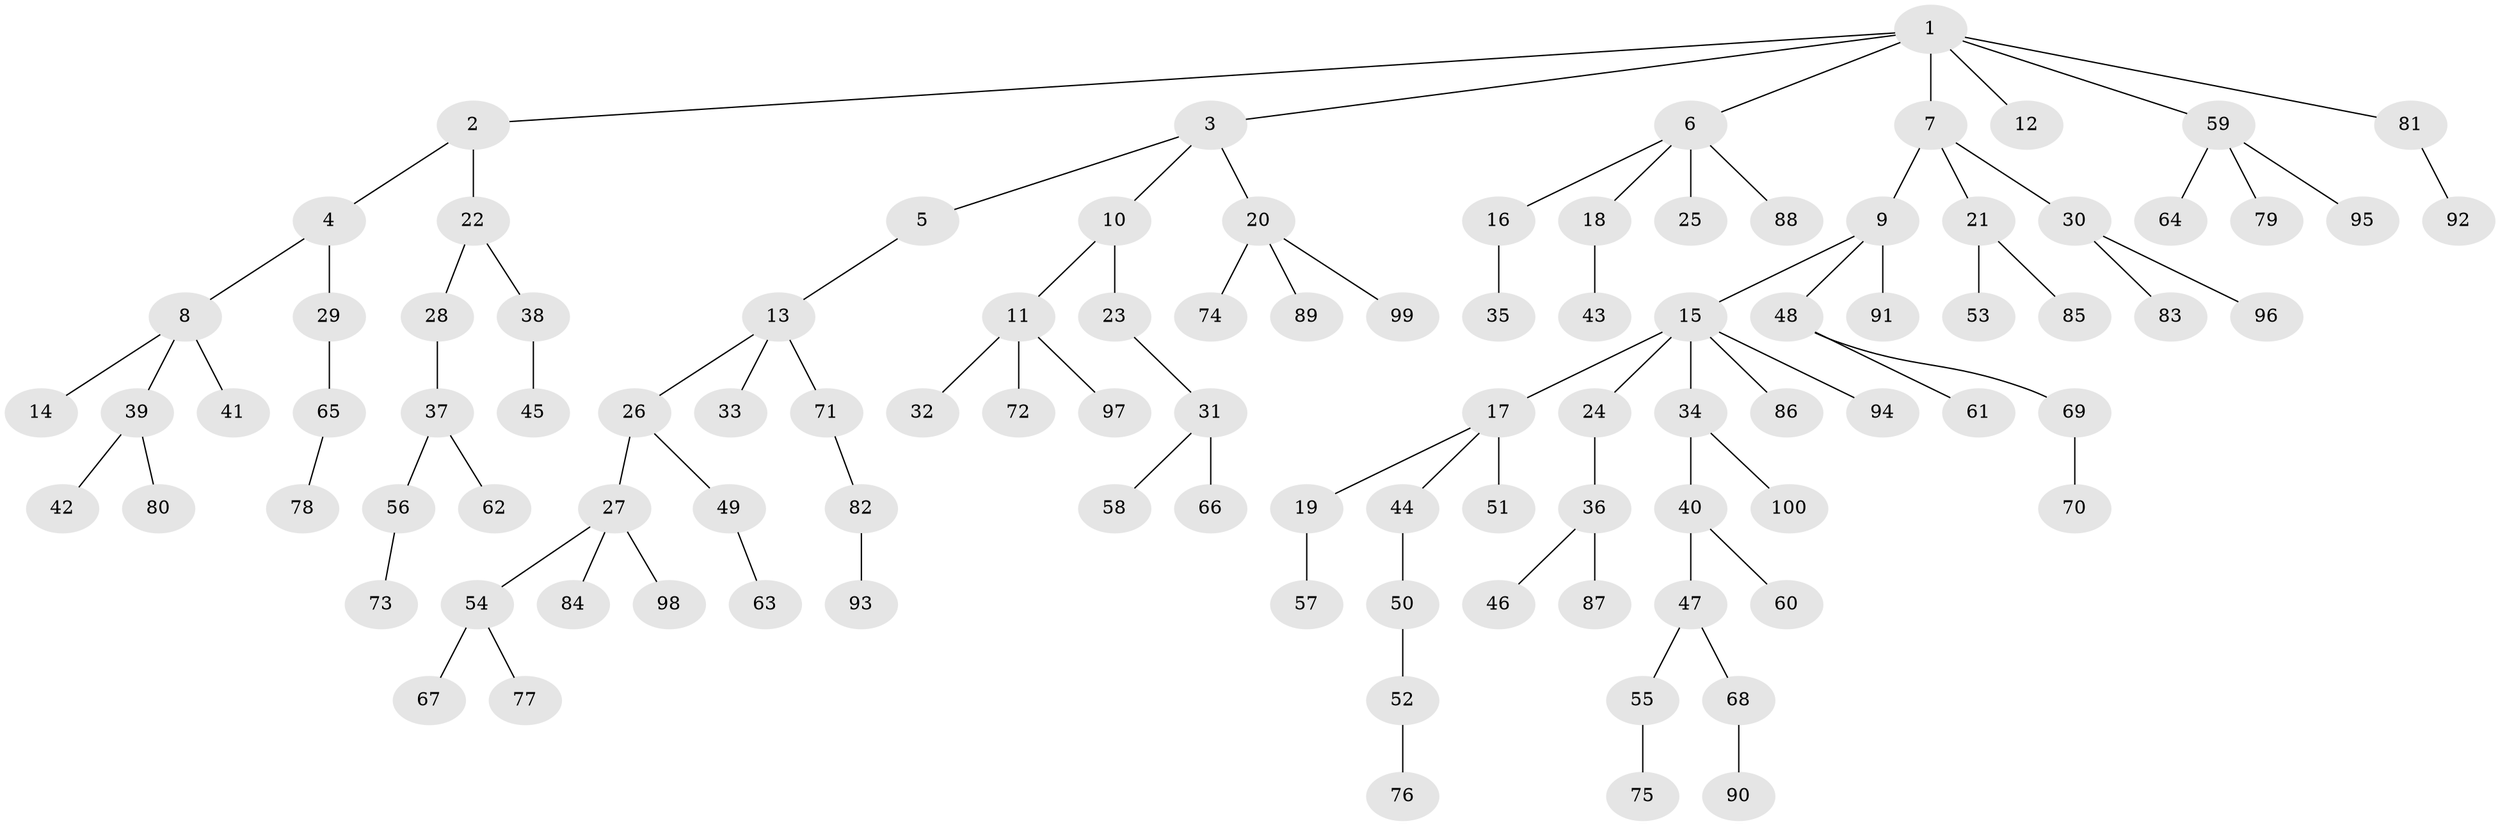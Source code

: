 // coarse degree distribution, {11: 0.025, 4: 0.05, 3: 0.125, 7: 0.025, 1: 0.625, 2: 0.15}
// Generated by graph-tools (version 1.1) at 2025/19/03/04/25 18:19:09]
// undirected, 100 vertices, 99 edges
graph export_dot {
graph [start="1"]
  node [color=gray90,style=filled];
  1;
  2;
  3;
  4;
  5;
  6;
  7;
  8;
  9;
  10;
  11;
  12;
  13;
  14;
  15;
  16;
  17;
  18;
  19;
  20;
  21;
  22;
  23;
  24;
  25;
  26;
  27;
  28;
  29;
  30;
  31;
  32;
  33;
  34;
  35;
  36;
  37;
  38;
  39;
  40;
  41;
  42;
  43;
  44;
  45;
  46;
  47;
  48;
  49;
  50;
  51;
  52;
  53;
  54;
  55;
  56;
  57;
  58;
  59;
  60;
  61;
  62;
  63;
  64;
  65;
  66;
  67;
  68;
  69;
  70;
  71;
  72;
  73;
  74;
  75;
  76;
  77;
  78;
  79;
  80;
  81;
  82;
  83;
  84;
  85;
  86;
  87;
  88;
  89;
  90;
  91;
  92;
  93;
  94;
  95;
  96;
  97;
  98;
  99;
  100;
  1 -- 2;
  1 -- 3;
  1 -- 6;
  1 -- 7;
  1 -- 12;
  1 -- 59;
  1 -- 81;
  2 -- 4;
  2 -- 22;
  3 -- 5;
  3 -- 10;
  3 -- 20;
  4 -- 8;
  4 -- 29;
  5 -- 13;
  6 -- 16;
  6 -- 18;
  6 -- 25;
  6 -- 88;
  7 -- 9;
  7 -- 21;
  7 -- 30;
  8 -- 14;
  8 -- 39;
  8 -- 41;
  9 -- 15;
  9 -- 48;
  9 -- 91;
  10 -- 11;
  10 -- 23;
  11 -- 32;
  11 -- 72;
  11 -- 97;
  13 -- 26;
  13 -- 33;
  13 -- 71;
  15 -- 17;
  15 -- 24;
  15 -- 34;
  15 -- 86;
  15 -- 94;
  16 -- 35;
  17 -- 19;
  17 -- 44;
  17 -- 51;
  18 -- 43;
  19 -- 57;
  20 -- 74;
  20 -- 89;
  20 -- 99;
  21 -- 53;
  21 -- 85;
  22 -- 28;
  22 -- 38;
  23 -- 31;
  24 -- 36;
  26 -- 27;
  26 -- 49;
  27 -- 54;
  27 -- 84;
  27 -- 98;
  28 -- 37;
  29 -- 65;
  30 -- 83;
  30 -- 96;
  31 -- 58;
  31 -- 66;
  34 -- 40;
  34 -- 100;
  36 -- 46;
  36 -- 87;
  37 -- 56;
  37 -- 62;
  38 -- 45;
  39 -- 42;
  39 -- 80;
  40 -- 47;
  40 -- 60;
  44 -- 50;
  47 -- 55;
  47 -- 68;
  48 -- 61;
  48 -- 69;
  49 -- 63;
  50 -- 52;
  52 -- 76;
  54 -- 67;
  54 -- 77;
  55 -- 75;
  56 -- 73;
  59 -- 64;
  59 -- 79;
  59 -- 95;
  65 -- 78;
  68 -- 90;
  69 -- 70;
  71 -- 82;
  81 -- 92;
  82 -- 93;
}
